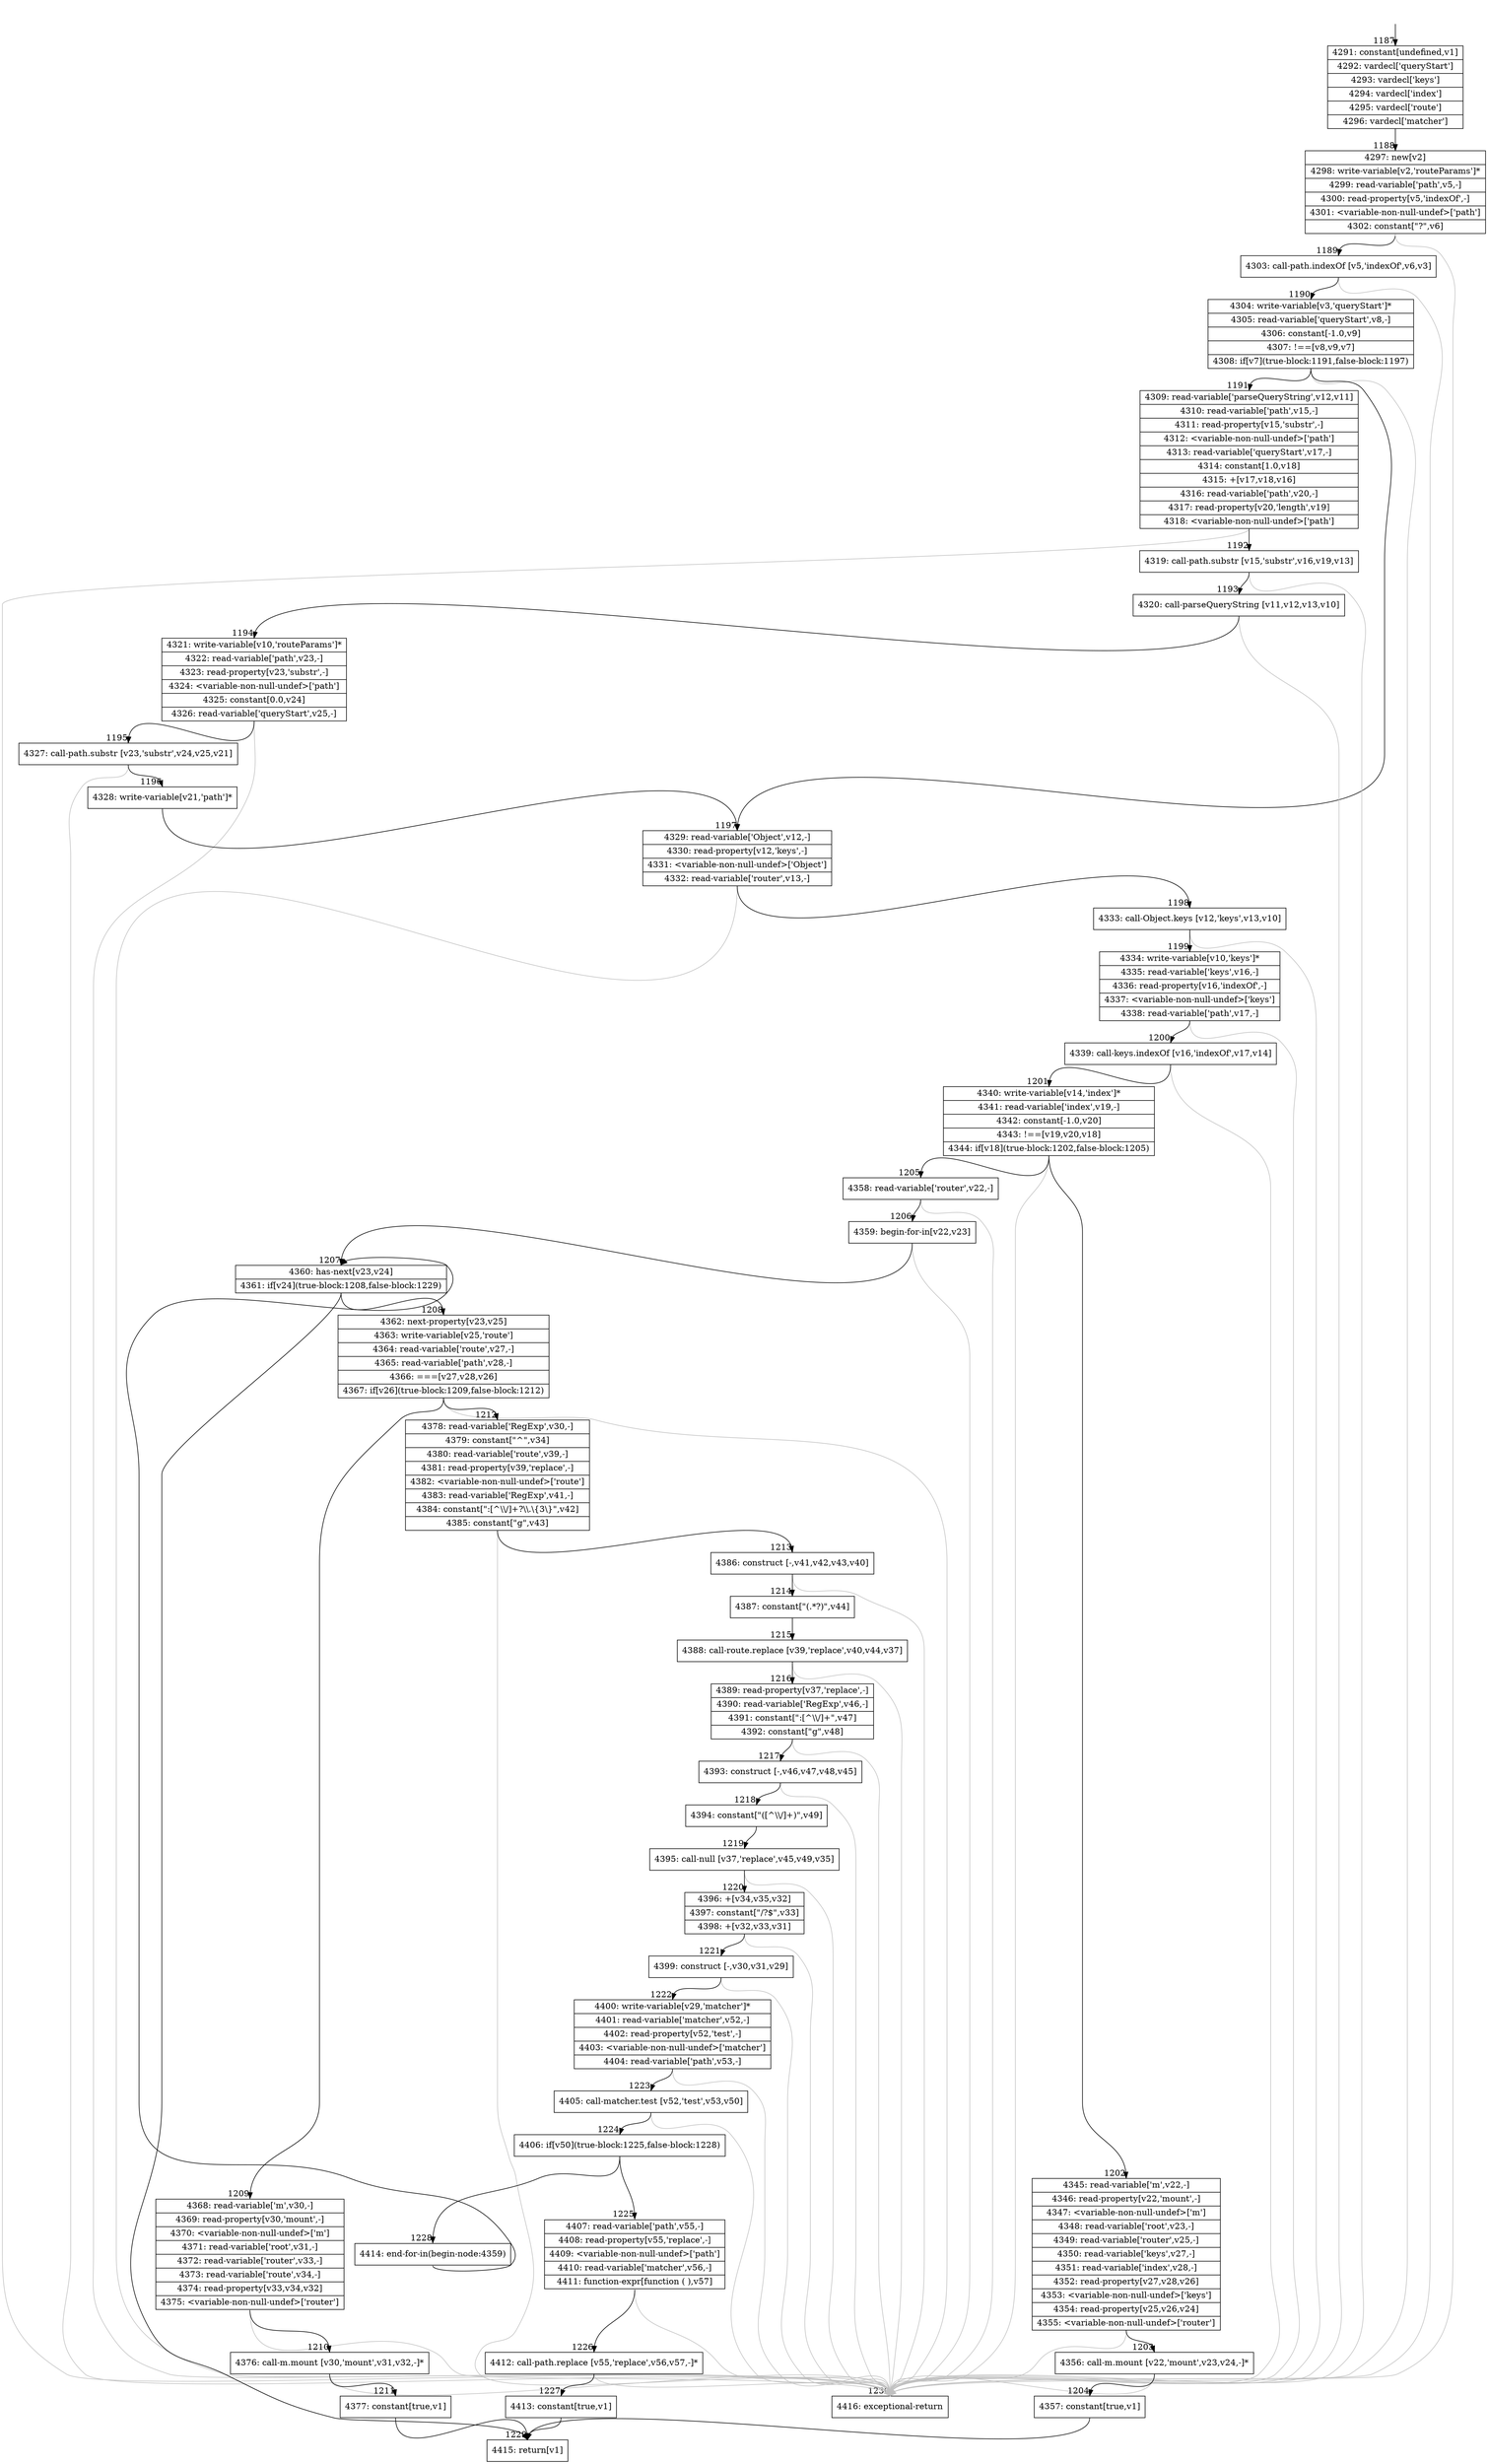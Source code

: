 digraph {
rankdir="TD"
BB_entry45[shape=none,label=""];
BB_entry45 -> BB1187 [tailport=s, headport=n, headlabel="    1187"]
BB1187 [shape=record label="{4291: constant[undefined,v1]|4292: vardecl['queryStart']|4293: vardecl['keys']|4294: vardecl['index']|4295: vardecl['route']|4296: vardecl['matcher']}" ] 
BB1187 -> BB1188 [tailport=s, headport=n, headlabel="      1188"]
BB1188 [shape=record label="{4297: new[v2]|4298: write-variable[v2,'routeParams']*|4299: read-variable['path',v5,-]|4300: read-property[v5,'indexOf',-]|4301: \<variable-non-null-undef\>['path']|4302: constant[\"?\",v6]}" ] 
BB1188 -> BB1189 [tailport=s, headport=n, headlabel="      1189"]
BB1188 -> BB1230 [tailport=s, headport=n, color=gray, headlabel="      1230"]
BB1189 [shape=record label="{4303: call-path.indexOf [v5,'indexOf',v6,v3]}" ] 
BB1189 -> BB1190 [tailport=s, headport=n, headlabel="      1190"]
BB1189 -> BB1230 [tailport=s, headport=n, color=gray]
BB1190 [shape=record label="{4304: write-variable[v3,'queryStart']*|4305: read-variable['queryStart',v8,-]|4306: constant[-1.0,v9]|4307: !==[v8,v9,v7]|4308: if[v7](true-block:1191,false-block:1197)}" ] 
BB1190 -> BB1191 [tailport=s, headport=n, headlabel="      1191"]
BB1190 -> BB1197 [tailport=s, headport=n, headlabel="      1197"]
BB1190 -> BB1230 [tailport=s, headport=n, color=gray]
BB1191 [shape=record label="{4309: read-variable['parseQueryString',v12,v11]|4310: read-variable['path',v15,-]|4311: read-property[v15,'substr',-]|4312: \<variable-non-null-undef\>['path']|4313: read-variable['queryStart',v17,-]|4314: constant[1.0,v18]|4315: +[v17,v18,v16]|4316: read-variable['path',v20,-]|4317: read-property[v20,'length',v19]|4318: \<variable-non-null-undef\>['path']}" ] 
BB1191 -> BB1192 [tailport=s, headport=n, headlabel="      1192"]
BB1191 -> BB1230 [tailport=s, headport=n, color=gray]
BB1192 [shape=record label="{4319: call-path.substr [v15,'substr',v16,v19,v13]}" ] 
BB1192 -> BB1193 [tailport=s, headport=n, headlabel="      1193"]
BB1192 -> BB1230 [tailport=s, headport=n, color=gray]
BB1193 [shape=record label="{4320: call-parseQueryString [v11,v12,v13,v10]}" ] 
BB1193 -> BB1194 [tailport=s, headport=n, headlabel="      1194"]
BB1193 -> BB1230 [tailport=s, headport=n, color=gray]
BB1194 [shape=record label="{4321: write-variable[v10,'routeParams']*|4322: read-variable['path',v23,-]|4323: read-property[v23,'substr',-]|4324: \<variable-non-null-undef\>['path']|4325: constant[0.0,v24]|4326: read-variable['queryStart',v25,-]}" ] 
BB1194 -> BB1195 [tailport=s, headport=n, headlabel="      1195"]
BB1194 -> BB1230 [tailport=s, headport=n, color=gray]
BB1195 [shape=record label="{4327: call-path.substr [v23,'substr',v24,v25,v21]}" ] 
BB1195 -> BB1196 [tailport=s, headport=n, headlabel="      1196"]
BB1195 -> BB1230 [tailport=s, headport=n, color=gray]
BB1196 [shape=record label="{4328: write-variable[v21,'path']*}" ] 
BB1196 -> BB1197 [tailport=s, headport=n]
BB1197 [shape=record label="{4329: read-variable['Object',v12,-]|4330: read-property[v12,'keys',-]|4331: \<variable-non-null-undef\>['Object']|4332: read-variable['router',v13,-]}" ] 
BB1197 -> BB1198 [tailport=s, headport=n, headlabel="      1198"]
BB1197 -> BB1230 [tailport=s, headport=n, color=gray]
BB1198 [shape=record label="{4333: call-Object.keys [v12,'keys',v13,v10]}" ] 
BB1198 -> BB1199 [tailport=s, headport=n, headlabel="      1199"]
BB1198 -> BB1230 [tailport=s, headport=n, color=gray]
BB1199 [shape=record label="{4334: write-variable[v10,'keys']*|4335: read-variable['keys',v16,-]|4336: read-property[v16,'indexOf',-]|4337: \<variable-non-null-undef\>['keys']|4338: read-variable['path',v17,-]}" ] 
BB1199 -> BB1200 [tailport=s, headport=n, headlabel="      1200"]
BB1199 -> BB1230 [tailport=s, headport=n, color=gray]
BB1200 [shape=record label="{4339: call-keys.indexOf [v16,'indexOf',v17,v14]}" ] 
BB1200 -> BB1201 [tailport=s, headport=n, headlabel="      1201"]
BB1200 -> BB1230 [tailport=s, headport=n, color=gray]
BB1201 [shape=record label="{4340: write-variable[v14,'index']*|4341: read-variable['index',v19,-]|4342: constant[-1.0,v20]|4343: !==[v19,v20,v18]|4344: if[v18](true-block:1202,false-block:1205)}" ] 
BB1201 -> BB1202 [tailport=s, headport=n, headlabel="      1202"]
BB1201 -> BB1205 [tailport=s, headport=n, headlabel="      1205"]
BB1201 -> BB1230 [tailport=s, headport=n, color=gray]
BB1202 [shape=record label="{4345: read-variable['m',v22,-]|4346: read-property[v22,'mount',-]|4347: \<variable-non-null-undef\>['m']|4348: read-variable['root',v23,-]|4349: read-variable['router',v25,-]|4350: read-variable['keys',v27,-]|4351: read-variable['index',v28,-]|4352: read-property[v27,v28,v26]|4353: \<variable-non-null-undef\>['keys']|4354: read-property[v25,v26,v24]|4355: \<variable-non-null-undef\>['router']}" ] 
BB1202 -> BB1203 [tailport=s, headport=n, headlabel="      1203"]
BB1202 -> BB1230 [tailport=s, headport=n, color=gray]
BB1203 [shape=record label="{4356: call-m.mount [v22,'mount',v23,v24,-]*}" ] 
BB1203 -> BB1204 [tailport=s, headport=n, headlabel="      1204"]
BB1203 -> BB1230 [tailport=s, headport=n, color=gray]
BB1204 [shape=record label="{4357: constant[true,v1]}" ] 
BB1204 -> BB1229 [tailport=s, headport=n, headlabel="      1229"]
BB1205 [shape=record label="{4358: read-variable['router',v22,-]}" ] 
BB1205 -> BB1206 [tailport=s, headport=n, headlabel="      1206"]
BB1205 -> BB1230 [tailport=s, headport=n, color=gray]
BB1206 [shape=record label="{4359: begin-for-in[v22,v23]}" ] 
BB1206 -> BB1207 [tailport=s, headport=n, headlabel="      1207"]
BB1206 -> BB1230 [tailport=s, headport=n, color=gray]
BB1207 [shape=record label="{4360: has-next[v23,v24]|4361: if[v24](true-block:1208,false-block:1229)}" ] 
BB1207 -> BB1208 [tailport=s, headport=n, headlabel="      1208"]
BB1207 -> BB1229 [tailport=s, headport=n]
BB1208 [shape=record label="{4362: next-property[v23,v25]|4363: write-variable[v25,'route']|4364: read-variable['route',v27,-]|4365: read-variable['path',v28,-]|4366: ===[v27,v28,v26]|4367: if[v26](true-block:1209,false-block:1212)}" ] 
BB1208 -> BB1209 [tailport=s, headport=n, headlabel="      1209"]
BB1208 -> BB1212 [tailport=s, headport=n, headlabel="      1212"]
BB1208 -> BB1230 [tailport=s, headport=n, color=gray]
BB1209 [shape=record label="{4368: read-variable['m',v30,-]|4369: read-property[v30,'mount',-]|4370: \<variable-non-null-undef\>['m']|4371: read-variable['root',v31,-]|4372: read-variable['router',v33,-]|4373: read-variable['route',v34,-]|4374: read-property[v33,v34,v32]|4375: \<variable-non-null-undef\>['router']}" ] 
BB1209 -> BB1210 [tailport=s, headport=n, headlabel="      1210"]
BB1209 -> BB1230 [tailport=s, headport=n, color=gray]
BB1210 [shape=record label="{4376: call-m.mount [v30,'mount',v31,v32,-]*}" ] 
BB1210 -> BB1211 [tailport=s, headport=n, headlabel="      1211"]
BB1210 -> BB1230 [tailport=s, headport=n, color=gray]
BB1211 [shape=record label="{4377: constant[true,v1]}" ] 
BB1211 -> BB1229 [tailport=s, headport=n]
BB1212 [shape=record label="{4378: read-variable['RegExp',v30,-]|4379: constant[\"^\",v34]|4380: read-variable['route',v39,-]|4381: read-property[v39,'replace',-]|4382: \<variable-non-null-undef\>['route']|4383: read-variable['RegExp',v41,-]|4384: constant[\":[^\\\\/]+?\\\\.\\\{3\\\}\",v42]|4385: constant[\"g\",v43]}" ] 
BB1212 -> BB1213 [tailport=s, headport=n, headlabel="      1213"]
BB1212 -> BB1230 [tailport=s, headport=n, color=gray]
BB1213 [shape=record label="{4386: construct [-,v41,v42,v43,v40]}" ] 
BB1213 -> BB1214 [tailport=s, headport=n, headlabel="      1214"]
BB1213 -> BB1230 [tailport=s, headport=n, color=gray]
BB1214 [shape=record label="{4387: constant[\"(.*?)\",v44]}" ] 
BB1214 -> BB1215 [tailport=s, headport=n, headlabel="      1215"]
BB1215 [shape=record label="{4388: call-route.replace [v39,'replace',v40,v44,v37]}" ] 
BB1215 -> BB1216 [tailport=s, headport=n, headlabel="      1216"]
BB1215 -> BB1230 [tailport=s, headport=n, color=gray]
BB1216 [shape=record label="{4389: read-property[v37,'replace',-]|4390: read-variable['RegExp',v46,-]|4391: constant[\":[^\\\\/]+\",v47]|4392: constant[\"g\",v48]}" ] 
BB1216 -> BB1217 [tailport=s, headport=n, headlabel="      1217"]
BB1216 -> BB1230 [tailport=s, headport=n, color=gray]
BB1217 [shape=record label="{4393: construct [-,v46,v47,v48,v45]}" ] 
BB1217 -> BB1218 [tailport=s, headport=n, headlabel="      1218"]
BB1217 -> BB1230 [tailport=s, headport=n, color=gray]
BB1218 [shape=record label="{4394: constant[\"([^\\\\/]+)\",v49]}" ] 
BB1218 -> BB1219 [tailport=s, headport=n, headlabel="      1219"]
BB1219 [shape=record label="{4395: call-null [v37,'replace',v45,v49,v35]}" ] 
BB1219 -> BB1220 [tailport=s, headport=n, headlabel="      1220"]
BB1219 -> BB1230 [tailport=s, headport=n, color=gray]
BB1220 [shape=record label="{4396: +[v34,v35,v32]|4397: constant[\"/?$\",v33]|4398: +[v32,v33,v31]}" ] 
BB1220 -> BB1221 [tailport=s, headport=n, headlabel="      1221"]
BB1220 -> BB1230 [tailport=s, headport=n, color=gray]
BB1221 [shape=record label="{4399: construct [-,v30,v31,v29]}" ] 
BB1221 -> BB1222 [tailport=s, headport=n, headlabel="      1222"]
BB1221 -> BB1230 [tailport=s, headport=n, color=gray]
BB1222 [shape=record label="{4400: write-variable[v29,'matcher']*|4401: read-variable['matcher',v52,-]|4402: read-property[v52,'test',-]|4403: \<variable-non-null-undef\>['matcher']|4404: read-variable['path',v53,-]}" ] 
BB1222 -> BB1223 [tailport=s, headport=n, headlabel="      1223"]
BB1222 -> BB1230 [tailport=s, headport=n, color=gray]
BB1223 [shape=record label="{4405: call-matcher.test [v52,'test',v53,v50]}" ] 
BB1223 -> BB1224 [tailport=s, headport=n, headlabel="      1224"]
BB1223 -> BB1230 [tailport=s, headport=n, color=gray]
BB1224 [shape=record label="{4406: if[v50](true-block:1225,false-block:1228)}" ] 
BB1224 -> BB1225 [tailport=s, headport=n, headlabel="      1225"]
BB1224 -> BB1228 [tailport=s, headport=n, headlabel="      1228"]
BB1225 [shape=record label="{4407: read-variable['path',v55,-]|4408: read-property[v55,'replace',-]|4409: \<variable-non-null-undef\>['path']|4410: read-variable['matcher',v56,-]|4411: function-expr[function ( ),v57]}" ] 
BB1225 -> BB1226 [tailport=s, headport=n, headlabel="      1226"]
BB1225 -> BB1230 [tailport=s, headport=n, color=gray]
BB1226 [shape=record label="{4412: call-path.replace [v55,'replace',v56,v57,-]*}" ] 
BB1226 -> BB1227 [tailport=s, headport=n, headlabel="      1227"]
BB1226 -> BB1230 [tailport=s, headport=n, color=gray]
BB1227 [shape=record label="{4413: constant[true,v1]}" ] 
BB1227 -> BB1229 [tailport=s, headport=n]
BB1228 [shape=record label="{4414: end-for-in(begin-node:4359)}" ] 
BB1228 -> BB1207 [tailport=s, headport=n]
BB1229 [shape=record label="{4415: return[v1]}" ] 
BB1230 [shape=record label="{4416: exceptional-return}" ] 
//#$~ 786
}
